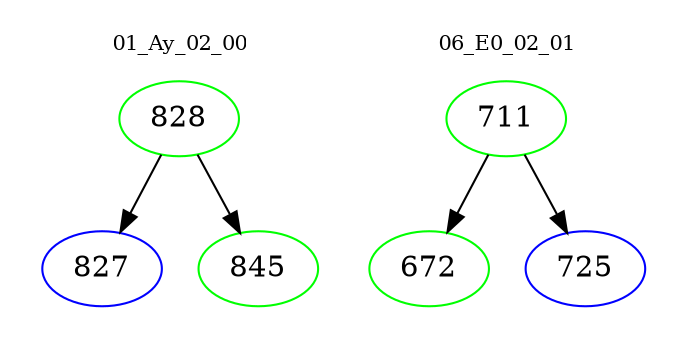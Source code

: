 digraph{
subgraph cluster_0 {
color = white
label = "01_Ay_02_00";
fontsize=10;
T0_828 [label="828", color="green"]
T0_828 -> T0_827 [color="black"]
T0_827 [label="827", color="blue"]
T0_828 -> T0_845 [color="black"]
T0_845 [label="845", color="green"]
}
subgraph cluster_1 {
color = white
label = "06_E0_02_01";
fontsize=10;
T1_711 [label="711", color="green"]
T1_711 -> T1_672 [color="black"]
T1_672 [label="672", color="green"]
T1_711 -> T1_725 [color="black"]
T1_725 [label="725", color="blue"]
}
}
